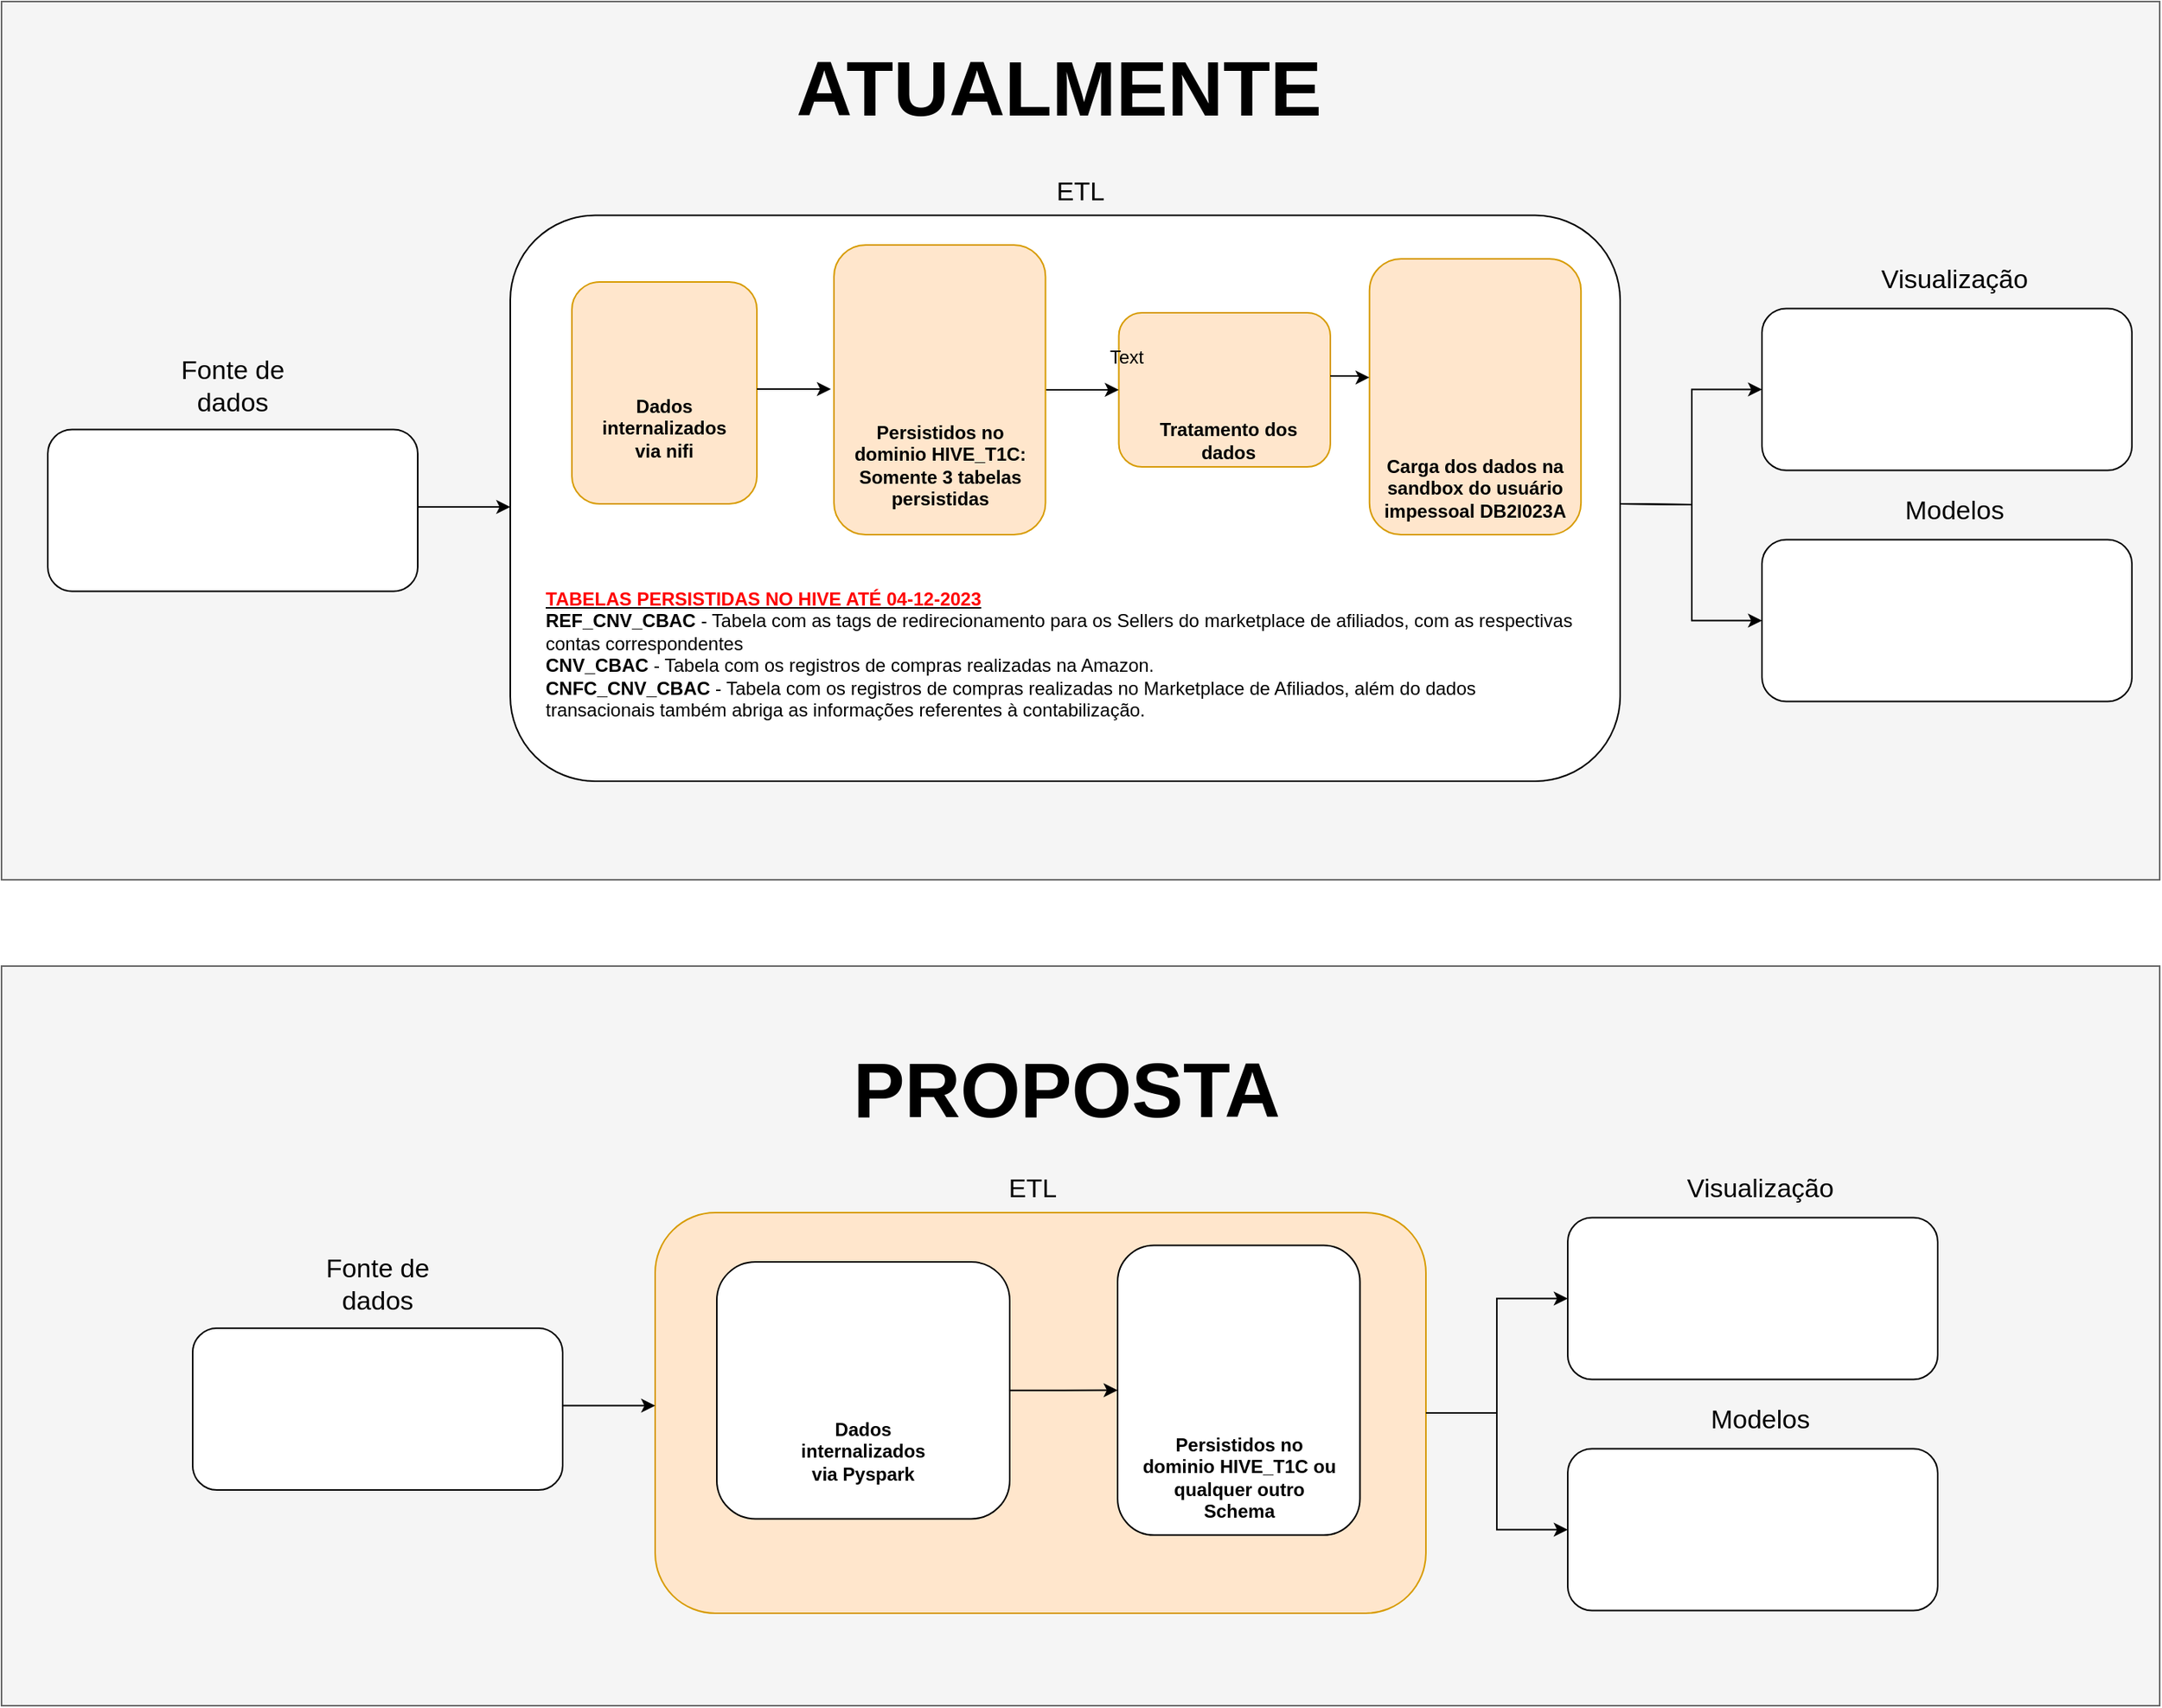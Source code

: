 <mxfile version="22.1.5" type="github">
  <diagram name="Página-1" id="ZyutccR1dliK55jMoOyO">
    <mxGraphModel dx="4583" dy="1460" grid="1" gridSize="10" guides="1" tooltips="1" connect="1" arrows="1" fold="1" page="1" pageScale="1" pageWidth="827" pageHeight="1169" math="0" shadow="0">
      <root>
        <mxCell id="0" />
        <mxCell id="1" parent="0" />
        <mxCell id="EeoZRxMvzT711BqNi6FC-83" value="" style="rounded=0;whiteSpace=wrap;html=1;fillColor=#f5f5f5;fontColor=#333333;strokeColor=#666666;" vertex="1" parent="1">
          <mxGeometry x="-80" y="680" width="1400" height="480" as="geometry" />
        </mxCell>
        <mxCell id="EeoZRxMvzT711BqNi6FC-82" value="" style="rounded=0;whiteSpace=wrap;html=1;fillColor=#f5f5f5;fontColor=#333333;strokeColor=#666666;" vertex="1" parent="1">
          <mxGeometry x="-80" y="54" width="1400" height="570" as="geometry" />
        </mxCell>
        <mxCell id="EeoZRxMvzT711BqNi6FC-8" value="" style="rounded=1;whiteSpace=wrap;html=1;" vertex="1" parent="1">
          <mxGeometry x="250" y="192.75" width="720" height="367.25" as="geometry" />
        </mxCell>
        <mxCell id="EeoZRxMvzT711BqNi6FC-28" value="" style="rounded=1;whiteSpace=wrap;html=1;fillColor=#ffe6cc;strokeColor=#d79b00;" vertex="1" parent="1">
          <mxGeometry x="807.39" y="220.99" width="137.22" height="179.01" as="geometry" />
        </mxCell>
        <mxCell id="EeoZRxMvzT711BqNi6FC-26" value="" style="rounded=1;whiteSpace=wrap;html=1;fillColor=#ffe6cc;strokeColor=#d79b00;" vertex="1" parent="1">
          <mxGeometry x="644.78" y="256" width="137.22" height="100" as="geometry" />
        </mxCell>
        <mxCell id="EeoZRxMvzT711BqNi6FC-27" style="edgeStyle=orthogonalEdgeStyle;rounded=0;orthogonalLoop=1;jettySize=auto;html=1;entryX=0;entryY=0.5;entryDx=0;entryDy=0;exitX=1;exitY=0.5;exitDx=0;exitDy=0;" edge="1" parent="1" source="EeoZRxMvzT711BqNi6FC-24" target="EeoZRxMvzT711BqNi6FC-26">
          <mxGeometry relative="1" as="geometry" />
        </mxCell>
        <mxCell id="EeoZRxMvzT711BqNi6FC-24" value="" style="rounded=1;whiteSpace=wrap;html=1;fillColor=#ffe6cc;strokeColor=#d79b00;" vertex="1" parent="1">
          <mxGeometry x="460" y="212" width="137.22" height="188" as="geometry" />
        </mxCell>
        <mxCell id="EeoZRxMvzT711BqNi6FC-23" value="" style="rounded=1;whiteSpace=wrap;html=1;fillColor=#ffe6cc;strokeColor=#d79b00;" vertex="1" parent="1">
          <mxGeometry x="290" y="236" width="120" height="144" as="geometry" />
        </mxCell>
        <mxCell id="EeoZRxMvzT711BqNi6FC-6" value="" style="rounded=1;whiteSpace=wrap;html=1;" vertex="1" parent="1">
          <mxGeometry x="-50" y="331.74" width="240" height="105" as="geometry" />
        </mxCell>
        <mxCell id="EeoZRxMvzT711BqNi6FC-1" value="" style="shape=image;verticalLabelPosition=bottom;labelBackgroundColor=default;verticalAlign=top;aspect=fixed;imageAspect=0;image=https://jhonathanribeiro.netlify.app/assets/img/mongodb.png;" vertex="1" parent="1">
          <mxGeometry x="-30" y="332.74" width="200" height="100" as="geometry" />
        </mxCell>
        <mxCell id="EeoZRxMvzT711BqNi6FC-2" value="" style="endArrow=classic;html=1;rounded=0;" edge="1" parent="1">
          <mxGeometry width="50" height="50" relative="1" as="geometry">
            <mxPoint x="190" y="382.05" as="sourcePoint" />
            <mxPoint x="250" y="382.05" as="targetPoint" />
          </mxGeometry>
        </mxCell>
        <mxCell id="EeoZRxMvzT711BqNi6FC-10" style="edgeStyle=orthogonalEdgeStyle;rounded=0;orthogonalLoop=1;jettySize=auto;html=1;" edge="1" parent="1">
          <mxGeometry relative="1" as="geometry">
            <mxPoint x="410" y="305.5" as="sourcePoint" />
            <mxPoint x="458" y="305.533" as="targetPoint" />
          </mxGeometry>
        </mxCell>
        <mxCell id="EeoZRxMvzT711BqNi6FC-7" value="Fonte de dados" style="text;html=1;strokeColor=none;fillColor=none;align=center;verticalAlign=middle;whiteSpace=wrap;rounded=0;fontSize=17;" vertex="1" parent="1">
          <mxGeometry x="10" y="288.74" width="120" height="30" as="geometry" />
        </mxCell>
        <mxCell id="EeoZRxMvzT711BqNi6FC-9" value="" style="shape=image;verticalLabelPosition=bottom;labelBackgroundColor=default;verticalAlign=top;aspect=fixed;imageAspect=0;image=https://upload.wikimedia.org/wikipedia/commons/b/bb/Apache_Hive_logo.svg;" vertex="1" parent="1">
          <mxGeometry x="477.22" y="220" width="102.78" height="92.5" as="geometry" />
        </mxCell>
        <mxCell id="EeoZRxMvzT711BqNi6FC-14" style="edgeStyle=orthogonalEdgeStyle;rounded=0;orthogonalLoop=1;jettySize=auto;html=1;entryX=0;entryY=0.43;entryDx=0;entryDy=0;entryPerimeter=0;" edge="1" parent="1" source="EeoZRxMvzT711BqNi6FC-11" target="EeoZRxMvzT711BqNi6FC-28">
          <mxGeometry relative="1" as="geometry" />
        </mxCell>
        <mxCell id="EeoZRxMvzT711BqNi6FC-11" value="" style="shape=image;verticalLabelPosition=bottom;labelBackgroundColor=default;verticalAlign=top;aspect=fixed;imageAspect=0;image=https://cdn.icon-icons.com/icons2/2699/PNG/512/sas_logo_icon_170762.png;" vertex="1" parent="1">
          <mxGeometry x="650" y="264" width="132" height="66" as="geometry" />
        </mxCell>
        <mxCell id="EeoZRxMvzT711BqNi6FC-13" value="" style="shape=image;verticalLabelPosition=bottom;labelBackgroundColor=default;verticalAlign=top;aspect=fixed;imageAspect=0;image=https://horusinfo.com.br/wp-content/uploads/2017/05/IBM-DB2.png;" vertex="1" parent="1">
          <mxGeometry x="820" y="230" width="112" height="112" as="geometry" />
        </mxCell>
        <mxCell id="EeoZRxMvzT711BqNi6FC-20" value="Dados internalizados via nifi" style="text;html=1;strokeColor=none;fillColor=none;align=center;verticalAlign=middle;whiteSpace=wrap;rounded=0;fontStyle=1" vertex="1" parent="1">
          <mxGeometry x="310" y="306" width="80" height="50" as="geometry" />
        </mxCell>
        <mxCell id="EeoZRxMvzT711BqNi6FC-21" value="Persistidos no dominio HIVE_T1C:&lt;br&gt;Somente 3 tabelas persistidas" style="text;html=1;strokeColor=none;fillColor=none;align=center;verticalAlign=middle;whiteSpace=wrap;rounded=0;fontStyle=1" vertex="1" parent="1">
          <mxGeometry x="463.61" y="312.5" width="130" height="84" as="geometry" />
        </mxCell>
        <mxCell id="EeoZRxMvzT711BqNi6FC-22" value="Tratamento dos dados" style="text;html=1;strokeColor=none;fillColor=none;align=center;verticalAlign=middle;whiteSpace=wrap;rounded=0;fontStyle=1" vertex="1" parent="1">
          <mxGeometry x="651" y="330" width="130" height="18" as="geometry" />
        </mxCell>
        <mxCell id="EeoZRxMvzT711BqNi6FC-25" value="" style="shape=image;verticalLabelPosition=bottom;labelBackgroundColor=default;verticalAlign=top;aspect=fixed;imageAspect=0;image=https://upload.wikimedia.org/wikipedia/commons/thumb/f/ff/Apache-nifi-logo.svg/2560px-Apache-nifi-logo.svg.png;" vertex="1" parent="1">
          <mxGeometry x="306" y="253.25" width="84" height="35.49" as="geometry" />
        </mxCell>
        <mxCell id="EeoZRxMvzT711BqNi6FC-29" value="Carga dos dados na sandbox do usuário impessoal&amp;nbsp;DB2I023A" style="text;html=1;strokeColor=none;fillColor=none;align=center;verticalAlign=middle;whiteSpace=wrap;rounded=0;fontStyle=1" vertex="1" parent="1">
          <mxGeometry x="811" y="356" width="130" height="28" as="geometry" />
        </mxCell>
        <mxCell id="EeoZRxMvzT711BqNi6FC-30" value="ETL" style="text;html=1;strokeColor=none;fillColor=none;align=center;verticalAlign=middle;whiteSpace=wrap;rounded=0;fontSize=17;" vertex="1" parent="1">
          <mxGeometry x="560" y="162.75" width="120" height="30" as="geometry" />
        </mxCell>
        <mxCell id="EeoZRxMvzT711BqNi6FC-32" value="&lt;span&gt;&lt;span class=&quot;ui-provider a b c d e f g h i j k l m n o p q r s t u v w x y z ab ac ae af ag ah ai aj ak&quot; dir=&quot;ltr&quot;&gt;&lt;span style=&quot;font-size: inherit;&quot;&gt;&lt;b&gt;&lt;u&gt;&lt;font color=&quot;#ff0000&quot;&gt;TABELAS PERSISTIDAS NO HIVE ATÉ 04-12-2023&lt;/font&gt;&lt;/u&gt;&lt;br&gt;REF_CNV_CBAC&lt;/b&gt; - Tabela com as tags de redirecionamento para os Sellers do marketplace de afiliados, com as respectivas contas correspondentes&lt;/span&gt;&lt;br&gt;&lt;span style=&quot;font-size: inherit;&quot;&gt;&lt;b&gt;CNV_CBAC&lt;/b&gt; - Tabela com os registros de compras realizadas na Amazon.&lt;/span&gt;&lt;br&gt;&lt;span style=&quot;font-size: inherit;&quot;&gt;&lt;b&gt;CNFC_CNV_CBAC&lt;/b&gt; - Tabela com os registros de compras realizadas no Marketplace de Afiliados, além do dados transacionais também abriga as informações referentes à contabilização.&lt;/span&gt;&lt;/span&gt;&lt;/span&gt;" style="text;whiteSpace=wrap;html=1;" vertex="1" parent="1">
          <mxGeometry x="271" y="427.99" width="670" height="100" as="geometry" />
        </mxCell>
        <mxCell id="EeoZRxMvzT711BqNi6FC-76" style="edgeStyle=orthogonalEdgeStyle;rounded=0;orthogonalLoop=1;jettySize=auto;html=1;entryX=0;entryY=0.5;entryDx=0;entryDy=0;" edge="1" parent="1" source="EeoZRxMvzT711BqNi6FC-33" target="EeoZRxMvzT711BqNi6FC-68">
          <mxGeometry relative="1" as="geometry" />
        </mxCell>
        <mxCell id="EeoZRxMvzT711BqNi6FC-33" value="" style="rounded=1;whiteSpace=wrap;html=1;fillColor=#ffe6cc;strokeColor=#d79b00;" vertex="1" parent="1">
          <mxGeometry x="344" y="840" width="500" height="260" as="geometry" />
        </mxCell>
        <mxCell id="EeoZRxMvzT711BqNi6FC-37" value="" style="rounded=1;whiteSpace=wrap;html=1;" vertex="1" parent="1">
          <mxGeometry x="644" y="861.25" width="157.22" height="188" as="geometry" />
        </mxCell>
        <mxCell id="EeoZRxMvzT711BqNi6FC-67" style="edgeStyle=orthogonalEdgeStyle;rounded=0;orthogonalLoop=1;jettySize=auto;html=1;entryX=0;entryY=0.5;entryDx=0;entryDy=0;" edge="1" parent="1" source="EeoZRxMvzT711BqNi6FC-38" target="EeoZRxMvzT711BqNi6FC-37">
          <mxGeometry relative="1" as="geometry" />
        </mxCell>
        <mxCell id="EeoZRxMvzT711BqNi6FC-38" value="" style="rounded=1;whiteSpace=wrap;html=1;" vertex="1" parent="1">
          <mxGeometry x="384" y="871.99" width="190" height="166.75" as="geometry" />
        </mxCell>
        <mxCell id="EeoZRxMvzT711BqNi6FC-39" style="edgeStyle=orthogonalEdgeStyle;rounded=0;orthogonalLoop=1;jettySize=auto;html=1;" edge="1" parent="1" source="EeoZRxMvzT711BqNi6FC-33" target="EeoZRxMvzT711BqNi6FC-49">
          <mxGeometry relative="1" as="geometry" />
        </mxCell>
        <mxCell id="EeoZRxMvzT711BqNi6FC-40" value="" style="rounded=1;whiteSpace=wrap;html=1;" vertex="1" parent="1">
          <mxGeometry x="44" y="914.99" width="240" height="105" as="geometry" />
        </mxCell>
        <mxCell id="EeoZRxMvzT711BqNi6FC-41" value="" style="shape=image;verticalLabelPosition=bottom;labelBackgroundColor=default;verticalAlign=top;aspect=fixed;imageAspect=0;image=https://jhonathanribeiro.netlify.app/assets/img/mongodb.png;" vertex="1" parent="1">
          <mxGeometry x="64" y="915.99" width="200" height="100" as="geometry" />
        </mxCell>
        <mxCell id="EeoZRxMvzT711BqNi6FC-42" value="" style="endArrow=classic;html=1;rounded=0;" edge="1" parent="1">
          <mxGeometry width="50" height="50" relative="1" as="geometry">
            <mxPoint x="284" y="965.3" as="sourcePoint" />
            <mxPoint x="344" y="965.3" as="targetPoint" />
          </mxGeometry>
        </mxCell>
        <mxCell id="EeoZRxMvzT711BqNi6FC-44" value="Fonte de dados" style="text;html=1;strokeColor=none;fillColor=none;align=center;verticalAlign=middle;whiteSpace=wrap;rounded=0;fontSize=17;" vertex="1" parent="1">
          <mxGeometry x="104" y="871.99" width="120" height="30" as="geometry" />
        </mxCell>
        <mxCell id="EeoZRxMvzT711BqNi6FC-45" value="" style="shape=image;verticalLabelPosition=bottom;labelBackgroundColor=default;verticalAlign=top;aspect=fixed;imageAspect=0;image=https://upload.wikimedia.org/wikipedia/commons/b/bb/Apache_Hive_logo.svg;" vertex="1" parent="1">
          <mxGeometry x="668.61" y="869.25" width="102.78" height="92.5" as="geometry" />
        </mxCell>
        <mxCell id="EeoZRxMvzT711BqNi6FC-49" value="" style="rounded=1;whiteSpace=wrap;html=1;" vertex="1" parent="1">
          <mxGeometry x="936" y="843.25" width="240" height="105" as="geometry" />
        </mxCell>
        <mxCell id="EeoZRxMvzT711BqNi6FC-50" value="Visualização" style="text;html=1;strokeColor=none;fillColor=none;align=center;verticalAlign=middle;whiteSpace=wrap;rounded=0;fontSize=17;" vertex="1" parent="1">
          <mxGeometry x="1001" y="810" width="120" height="30" as="geometry" />
        </mxCell>
        <mxCell id="EeoZRxMvzT711BqNi6FC-51" value="" style="shape=image;verticalLabelPosition=bottom;labelBackgroundColor=default;verticalAlign=top;aspect=fixed;imageAspect=0;image=https://cdn.icon-icons.com/icons2/2699/PNG/512/microsoft_powerbi_logo_icon_169958.png;" vertex="1" parent="1">
          <mxGeometry x="985" y="858" width="152" height="76" as="geometry" />
        </mxCell>
        <mxCell id="EeoZRxMvzT711BqNi6FC-53" value="Persistidos no dominio HIVE_T1C ou qualquer outro Schema" style="text;html=1;strokeColor=none;fillColor=none;align=center;verticalAlign=middle;whiteSpace=wrap;rounded=0;fontStyle=1" vertex="1" parent="1">
          <mxGeometry x="657.61" y="970" width="130" height="84" as="geometry" />
        </mxCell>
        <mxCell id="EeoZRxMvzT711BqNi6FC-57" value="ETL" style="text;html=1;strokeColor=none;fillColor=none;align=center;verticalAlign=middle;whiteSpace=wrap;rounded=0;fontSize=17;" vertex="1" parent="1">
          <mxGeometry x="528.78" y="810" width="120" height="30" as="geometry" />
        </mxCell>
        <mxCell id="EeoZRxMvzT711BqNi6FC-63" value="" style="shape=image;verticalLabelPosition=bottom;labelBackgroundColor=default;verticalAlign=top;aspect=fixed;imageAspect=0;image=https://miro.medium.com/v2/1*nPcdyVwgcuEZiEZiRqApug.jpeg;" vertex="1" parent="1">
          <mxGeometry x="405.31" y="896.78" width="155.91" height="87.89" as="geometry" />
        </mxCell>
        <mxCell id="EeoZRxMvzT711BqNi6FC-68" value="" style="rounded=1;whiteSpace=wrap;html=1;" vertex="1" parent="1">
          <mxGeometry x="936" y="993.25" width="240" height="105" as="geometry" />
        </mxCell>
        <mxCell id="EeoZRxMvzT711BqNi6FC-69" value="Modelos" style="text;html=1;strokeColor=none;fillColor=none;align=center;verticalAlign=middle;whiteSpace=wrap;rounded=0;fontSize=17;" vertex="1" parent="1">
          <mxGeometry x="1001" y="960" width="120" height="30" as="geometry" />
        </mxCell>
        <mxCell id="EeoZRxMvzT711BqNi6FC-74" value="" style="shape=image;verticalLabelPosition=bottom;labelBackgroundColor=default;verticalAlign=top;aspect=fixed;imageAspect=0;image=https://upload.wikimedia.org/wikipedia/commons/thumb/3/38/Jupyter_logo.svg/1200px-Jupyter_logo.svg.png;" vertex="1" parent="1">
          <mxGeometry x="954" y="1001.12" width="77" height="89.27" as="geometry" />
        </mxCell>
        <mxCell id="EeoZRxMvzT711BqNi6FC-75" value="" style="shape=image;verticalLabelPosition=bottom;labelBackgroundColor=default;verticalAlign=top;aspect=fixed;imageAspect=0;image=https://conjecto.com.br/wp-content/uploads/2021/04/H2O-Logo_1000px.png;" vertex="1" parent="1">
          <mxGeometry x="1074" y="1008.95" width="73.61" height="73.61" as="geometry" />
        </mxCell>
        <mxCell id="EeoZRxMvzT711BqNi6FC-77" value="Text" style="text;html=1;strokeColor=none;fillColor=none;align=center;verticalAlign=middle;whiteSpace=wrap;rounded=0;" vertex="1" parent="1">
          <mxGeometry x="620" y="270" width="60" height="30" as="geometry" />
        </mxCell>
        <mxCell id="EeoZRxMvzT711BqNi6FC-78" value="&lt;font style=&quot;font-size: 50px;&quot;&gt;ATUALMENTE&lt;/font&gt;" style="text;html=1;strokeColor=none;fillColor=none;align=center;verticalAlign=middle;whiteSpace=wrap;rounded=0;fontStyle=1" vertex="1" parent="1">
          <mxGeometry x="361" y="70" width="490" height="80" as="geometry" />
        </mxCell>
        <mxCell id="EeoZRxMvzT711BqNi6FC-79" value="&lt;font style=&quot;font-size: 50px;&quot;&gt;PROPOSTA&lt;/font&gt;" style="text;html=1;strokeColor=none;fillColor=none;align=center;verticalAlign=middle;whiteSpace=wrap;rounded=0;fontStyle=1" vertex="1" parent="1">
          <mxGeometry x="366" y="720" width="490" height="80" as="geometry" />
        </mxCell>
        <mxCell id="EeoZRxMvzT711BqNi6FC-84" style="edgeStyle=orthogonalEdgeStyle;rounded=0;orthogonalLoop=1;jettySize=auto;html=1;entryX=0;entryY=0.5;entryDx=0;entryDy=0;" edge="1" parent="1" target="EeoZRxMvzT711BqNi6FC-89">
          <mxGeometry relative="1" as="geometry">
            <mxPoint x="970" y="380" as="sourcePoint" />
          </mxGeometry>
        </mxCell>
        <mxCell id="EeoZRxMvzT711BqNi6FC-85" style="edgeStyle=orthogonalEdgeStyle;rounded=0;orthogonalLoop=1;jettySize=auto;html=1;entryX=0;entryY=0.5;entryDx=0;entryDy=0;" edge="1" parent="1" target="EeoZRxMvzT711BqNi6FC-86">
          <mxGeometry relative="1" as="geometry">
            <mxPoint x="970" y="380" as="sourcePoint" />
          </mxGeometry>
        </mxCell>
        <mxCell id="EeoZRxMvzT711BqNi6FC-86" value="" style="rounded=1;whiteSpace=wrap;html=1;" vertex="1" parent="1">
          <mxGeometry x="1062" y="253.25" width="240" height="105" as="geometry" />
        </mxCell>
        <mxCell id="EeoZRxMvzT711BqNi6FC-87" value="Visualização" style="text;html=1;strokeColor=none;fillColor=none;align=center;verticalAlign=middle;whiteSpace=wrap;rounded=0;fontSize=17;" vertex="1" parent="1">
          <mxGeometry x="1127" y="220" width="120" height="30" as="geometry" />
        </mxCell>
        <mxCell id="EeoZRxMvzT711BqNi6FC-88" value="" style="shape=image;verticalLabelPosition=bottom;labelBackgroundColor=default;verticalAlign=top;aspect=fixed;imageAspect=0;image=https://cdn.icon-icons.com/icons2/2699/PNG/512/microsoft_powerbi_logo_icon_169958.png;" vertex="1" parent="1">
          <mxGeometry x="1111" y="268" width="152" height="76" as="geometry" />
        </mxCell>
        <mxCell id="EeoZRxMvzT711BqNi6FC-89" value="" style="rounded=1;whiteSpace=wrap;html=1;" vertex="1" parent="1">
          <mxGeometry x="1062" y="403.25" width="240" height="105" as="geometry" />
        </mxCell>
        <mxCell id="EeoZRxMvzT711BqNi6FC-90" value="Modelos" style="text;html=1;strokeColor=none;fillColor=none;align=center;verticalAlign=middle;whiteSpace=wrap;rounded=0;fontSize=17;" vertex="1" parent="1">
          <mxGeometry x="1127" y="370" width="120" height="30" as="geometry" />
        </mxCell>
        <mxCell id="EeoZRxMvzT711BqNi6FC-91" value="" style="shape=image;verticalLabelPosition=bottom;labelBackgroundColor=default;verticalAlign=top;aspect=fixed;imageAspect=0;image=https://upload.wikimedia.org/wikipedia/commons/thumb/3/38/Jupyter_logo.svg/1200px-Jupyter_logo.svg.png;" vertex="1" parent="1">
          <mxGeometry x="1080" y="411.12" width="77" height="89.27" as="geometry" />
        </mxCell>
        <mxCell id="EeoZRxMvzT711BqNi6FC-92" value="" style="shape=image;verticalLabelPosition=bottom;labelBackgroundColor=default;verticalAlign=top;aspect=fixed;imageAspect=0;image=https://conjecto.com.br/wp-content/uploads/2021/04/H2O-Logo_1000px.png;" vertex="1" parent="1">
          <mxGeometry x="1200" y="418.95" width="73.61" height="73.61" as="geometry" />
        </mxCell>
        <mxCell id="EeoZRxMvzT711BqNi6FC-52" value="Dados internalizados via Pyspark" style="text;html=1;strokeColor=none;fillColor=none;align=center;verticalAlign=middle;whiteSpace=wrap;rounded=0;fontStyle=1" vertex="1" parent="1">
          <mxGeometry x="439" y="970" width="80" height="50" as="geometry" />
        </mxCell>
      </root>
    </mxGraphModel>
  </diagram>
</mxfile>
